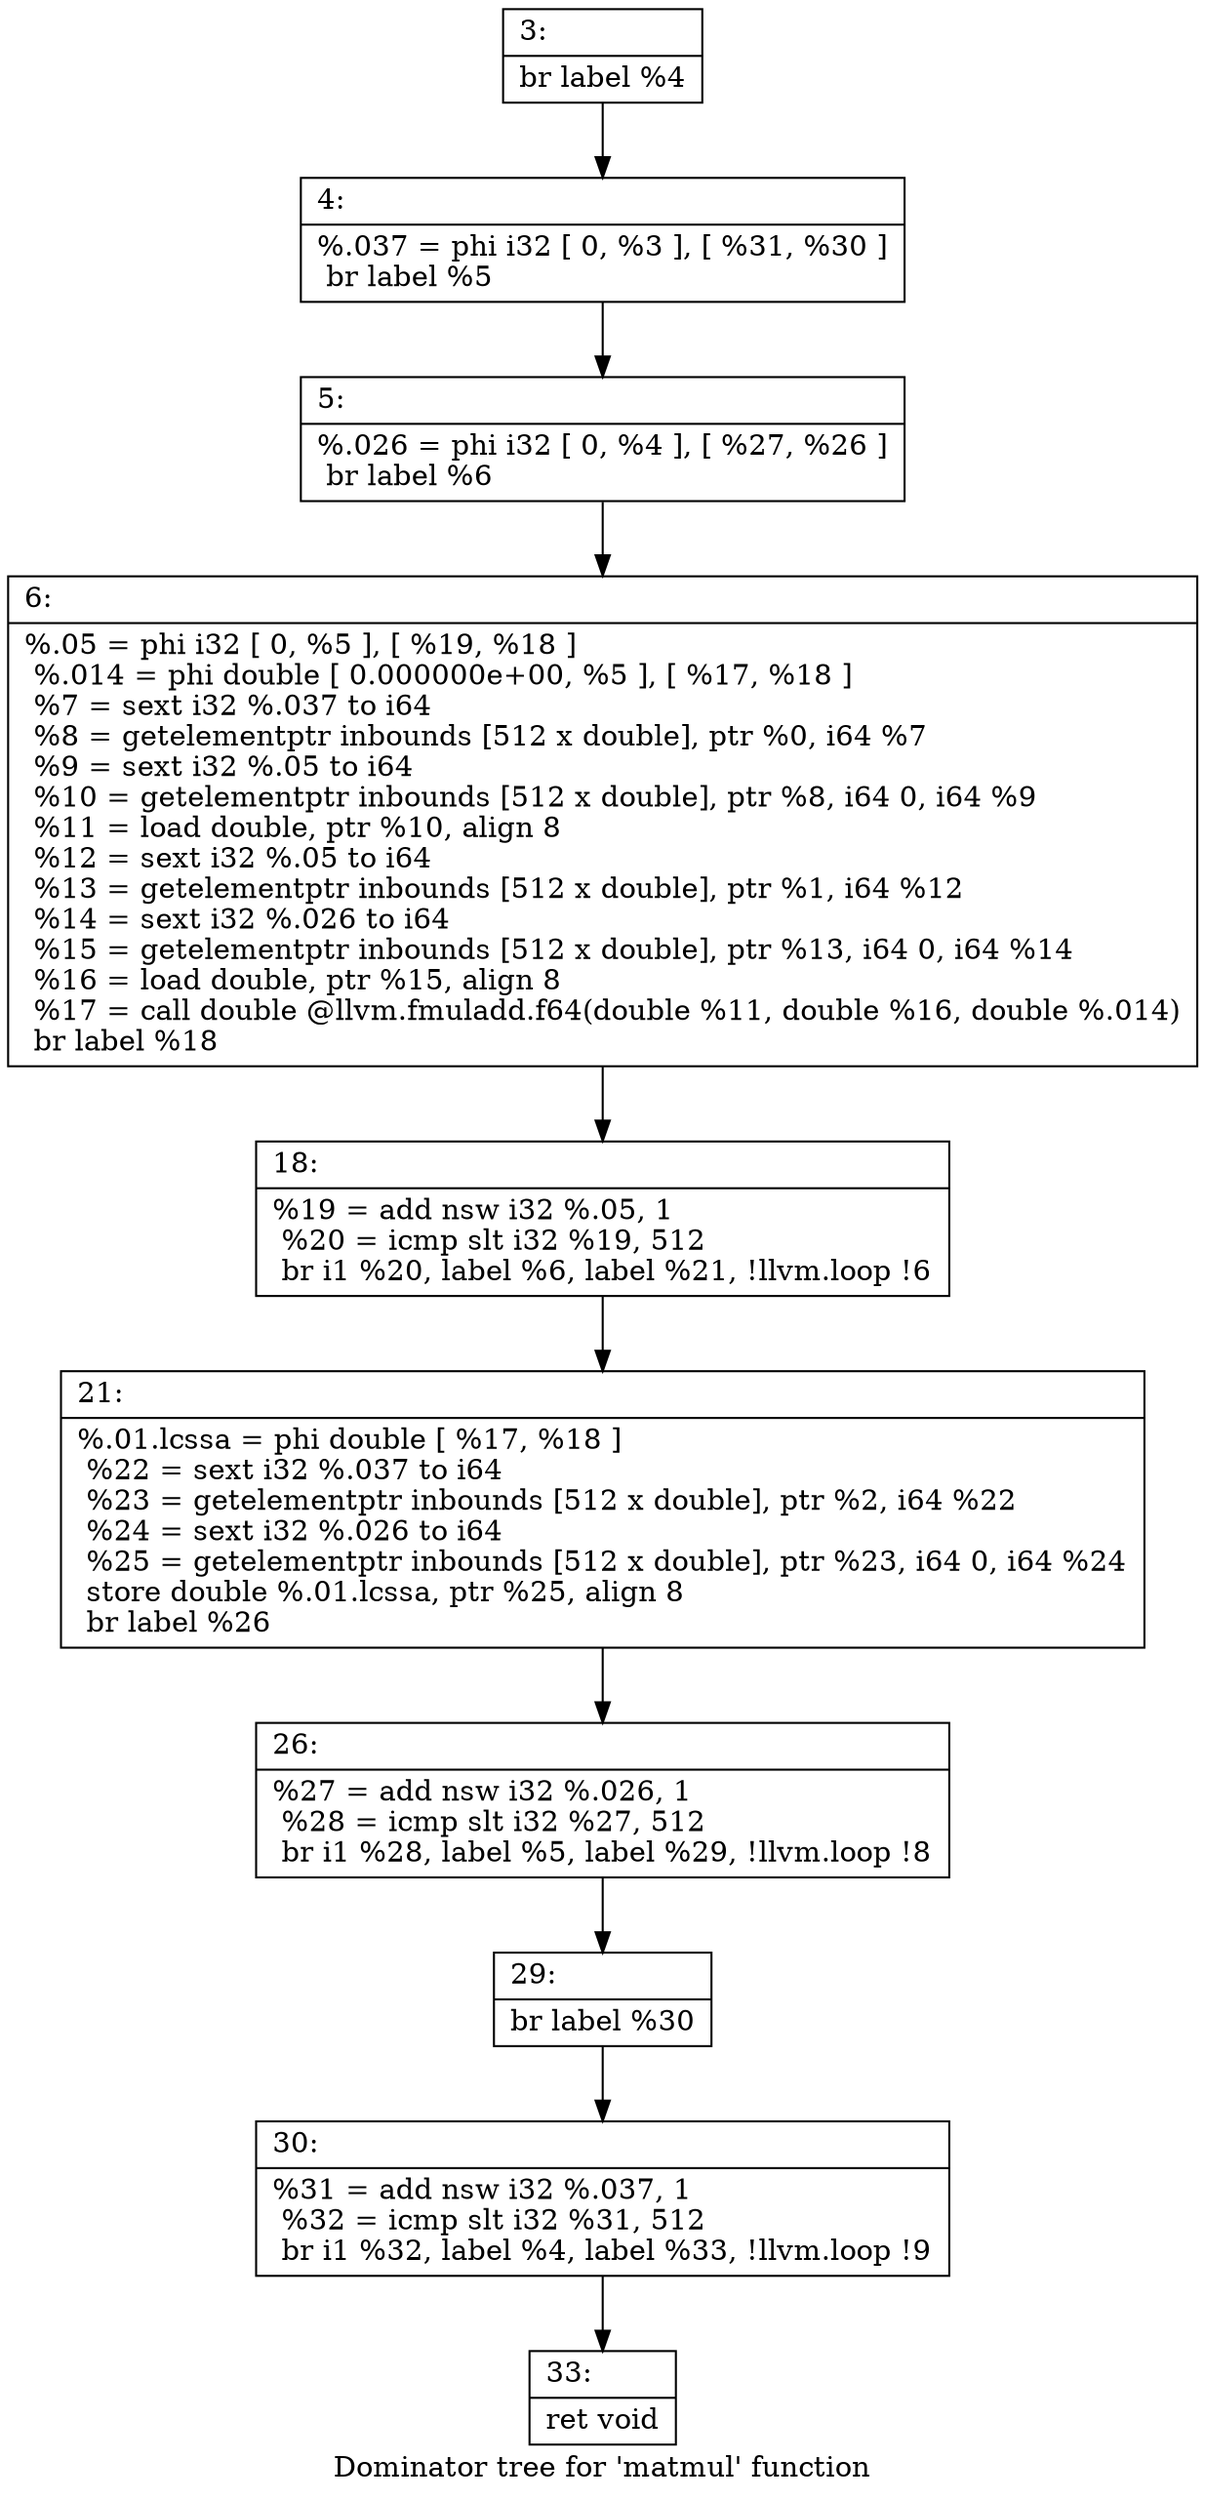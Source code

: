 digraph "Dominator tree for 'matmul' function" {
	label="Dominator tree for 'matmul' function";

	Node0x12b63a530 [shape=record,label="{3:\l|  br label %4\l}"];
	Node0x12b63a530 -> Node0x12b63a580;
	Node0x12b63a580 [shape=record,label="{4:\l|  %.037 = phi i32 [ 0, %3 ], [ %31, %30 ]\l  br label %5\l}"];
	Node0x12b63a580 -> Node0x12b63a5d0;
	Node0x12b63a5d0 [shape=record,label="{5:\l|  %.026 = phi i32 [ 0, %4 ], [ %27, %26 ]\l  br label %6\l}"];
	Node0x12b63a5d0 -> Node0x12b63a620;
	Node0x12b63a620 [shape=record,label="{6:\l|  %.05 = phi i32 [ 0, %5 ], [ %19, %18 ]\l  %.014 = phi double [ 0.000000e+00, %5 ], [ %17, %18 ]\l  %7 = sext i32 %.037 to i64\l  %8 = getelementptr inbounds [512 x double], ptr %0, i64 %7\l  %9 = sext i32 %.05 to i64\l  %10 = getelementptr inbounds [512 x double], ptr %8, i64 0, i64 %9\l  %11 = load double, ptr %10, align 8\l  %12 = sext i32 %.05 to i64\l  %13 = getelementptr inbounds [512 x double], ptr %1, i64 %12\l  %14 = sext i32 %.026 to i64\l  %15 = getelementptr inbounds [512 x double], ptr %13, i64 0, i64 %14\l  %16 = load double, ptr %15, align 8\l  %17 = call double @llvm.fmuladd.f64(double %11, double %16, double %.014)\l  br label %18\l}"];
	Node0x12b63a620 -> Node0x12b63ba80;
	Node0x12b63ba80 [shape=record,label="{18:\l|  %19 = add nsw i32 %.05, 1\l  %20 = icmp slt i32 %19, 512\l  br i1 %20, label %6, label %21, !llvm.loop !6\l}"];
	Node0x12b63ba80 -> Node0x12b63bad0;
	Node0x12b63bad0 [shape=record,label="{21:\l|  %.01.lcssa = phi double [ %17, %18 ]\l  %22 = sext i32 %.037 to i64\l  %23 = getelementptr inbounds [512 x double], ptr %2, i64 %22\l  %24 = sext i32 %.026 to i64\l  %25 = getelementptr inbounds [512 x double], ptr %23, i64 0, i64 %24\l  store double %.01.lcssa, ptr %25, align 8\l  br label %26\l}"];
	Node0x12b63bad0 -> Node0x12b63bb20;
	Node0x12b63bb20 [shape=record,label="{26:\l|  %27 = add nsw i32 %.026, 1\l  %28 = icmp slt i32 %27, 512\l  br i1 %28, label %5, label %29, !llvm.loop !8\l}"];
	Node0x12b63bb20 -> Node0x12b63bb70;
	Node0x12b63bb70 [shape=record,label="{29:\l|  br label %30\l}"];
	Node0x12b63bb70 -> Node0x12b63bbc0;
	Node0x12b63bbc0 [shape=record,label="{30:\l|  %31 = add nsw i32 %.037, 1\l  %32 = icmp slt i32 %31, 512\l  br i1 %32, label %4, label %33, !llvm.loop !9\l}"];
	Node0x12b63bbc0 -> Node0x12b63bc10;
	Node0x12b63bc10 [shape=record,label="{33:\l|  ret void\l}"];
}
